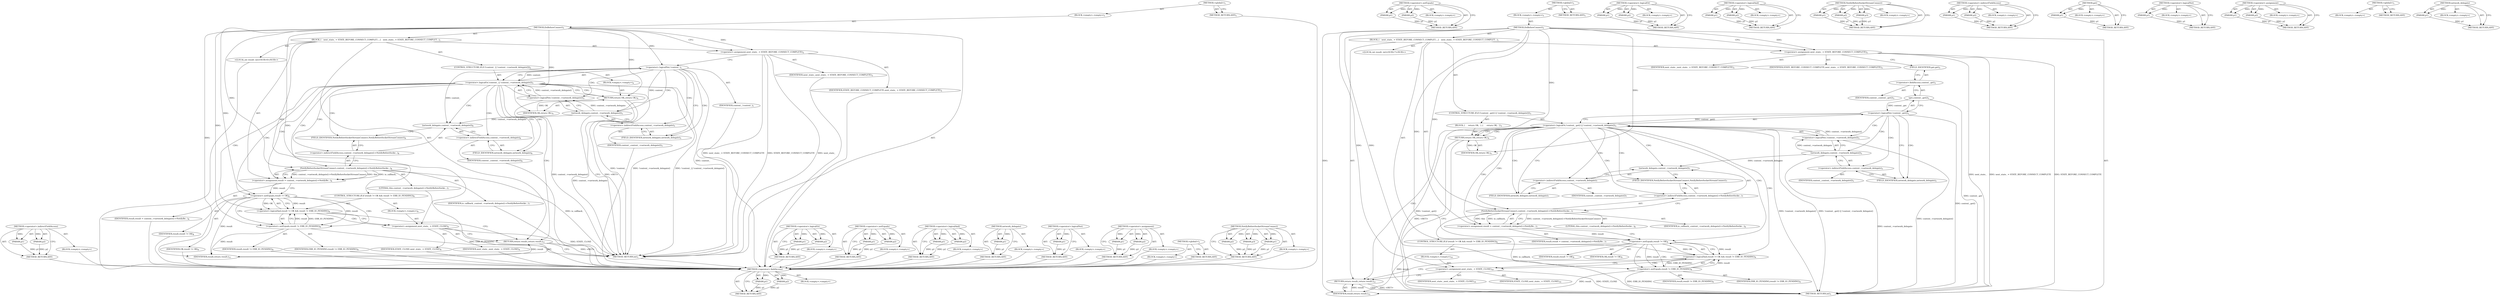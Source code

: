 digraph "NotifyBeforeSocketStreamConnect" {
vulnerable_89 [label=<(METHOD,&lt;operator&gt;.fieldAccess)>];
vulnerable_90 [label=<(PARAM,p1)>];
vulnerable_91 [label=<(PARAM,p2)>];
vulnerable_92 [label=<(BLOCK,&lt;empty&gt;,&lt;empty&gt;)>];
vulnerable_93 [label=<(METHOD_RETURN,ANY)>];
vulnerable_114 [label=<(METHOD,&lt;operator&gt;.notEquals)>];
vulnerable_115 [label=<(PARAM,p1)>];
vulnerable_116 [label=<(PARAM,p2)>];
vulnerable_117 [label=<(BLOCK,&lt;empty&gt;,&lt;empty&gt;)>];
vulnerable_118 [label=<(METHOD_RETURN,ANY)>];
vulnerable_6 [label=<(METHOD,&lt;global&gt;)<SUB>1</SUB>>];
vulnerable_7 [label=<(BLOCK,&lt;empty&gt;,&lt;empty&gt;)<SUB>1</SUB>>];
vulnerable_8 [label=<(METHOD,DoBeforeConnect)<SUB>1</SUB>>];
vulnerable_9 [label=<(BLOCK,{
   next_state_ = STATE_BEFORE_CONNECT_COMPLET...,{
   next_state_ = STATE_BEFORE_CONNECT_COMPLET...)<SUB>1</SUB>>];
vulnerable_10 [label=<(&lt;operator&gt;.assignment,next_state_ = STATE_BEFORE_CONNECT_COMPLETE)<SUB>2</SUB>>];
vulnerable_11 [label=<(IDENTIFIER,next_state_,next_state_ = STATE_BEFORE_CONNECT_COMPLETE)<SUB>2</SUB>>];
vulnerable_12 [label=<(IDENTIFIER,STATE_BEFORE_CONNECT_COMPLETE,next_state_ = STATE_BEFORE_CONNECT_COMPLETE)<SUB>2</SUB>>];
vulnerable_13 [label=<(CONTROL_STRUCTURE,IF,if (!context_.get() || !context_-&gt;network_delegate()))<SUB>3</SUB>>];
vulnerable_14 [label=<(&lt;operator&gt;.logicalOr,!context_.get() || !context_-&gt;network_delegate())<SUB>3</SUB>>];
vulnerable_15 [label=<(&lt;operator&gt;.logicalNot,!context_.get())<SUB>3</SUB>>];
vulnerable_16 [label=<(get,context_.get())<SUB>3</SUB>>];
vulnerable_17 [label=<(&lt;operator&gt;.fieldAccess,context_.get)<SUB>3</SUB>>];
vulnerable_18 [label=<(IDENTIFIER,context_,context_.get())<SUB>3</SUB>>];
vulnerable_19 [label=<(FIELD_IDENTIFIER,get,get)<SUB>3</SUB>>];
vulnerable_20 [label=<(&lt;operator&gt;.logicalNot,!context_-&gt;network_delegate())<SUB>3</SUB>>];
vulnerable_21 [label=<(network_delegate,context_-&gt;network_delegate())<SUB>3</SUB>>];
vulnerable_22 [label=<(&lt;operator&gt;.indirectFieldAccess,context_-&gt;network_delegate)<SUB>3</SUB>>];
vulnerable_23 [label=<(IDENTIFIER,context_,context_-&gt;network_delegate())<SUB>3</SUB>>];
vulnerable_24 [label=<(FIELD_IDENTIFIER,network_delegate,network_delegate)<SUB>3</SUB>>];
vulnerable_25 [label=<(BLOCK,{
     return OK;
  },{
     return OK;
  })<SUB>3</SUB>>];
vulnerable_26 [label=<(RETURN,return OK;,return OK;)<SUB>4</SUB>>];
vulnerable_27 [label=<(IDENTIFIER,OK,return OK;)<SUB>4</SUB>>];
vulnerable_28 [label="<(LOCAL,int result: int)<SUB>7</SUB>>"];
vulnerable_29 [label=<(&lt;operator&gt;.assignment,result = context_-&gt;network_delegate()-&gt;NotifyBe...)<SUB>7</SUB>>];
vulnerable_30 [label=<(IDENTIFIER,result,result = context_-&gt;network_delegate()-&gt;NotifyBe...)<SUB>7</SUB>>];
vulnerable_31 [label=<(NotifyBeforeSocketStreamConnect,context_-&gt;network_delegate()-&gt;NotifyBeforeSocke...)<SUB>7</SUB>>];
vulnerable_32 [label=<(&lt;operator&gt;.indirectFieldAccess,context_-&gt;network_delegate()-&gt;NotifyBeforeSocke...)<SUB>7</SUB>>];
vulnerable_33 [label=<(network_delegate,context_-&gt;network_delegate())<SUB>7</SUB>>];
vulnerable_34 [label=<(&lt;operator&gt;.indirectFieldAccess,context_-&gt;network_delegate)<SUB>7</SUB>>];
vulnerable_35 [label=<(IDENTIFIER,context_,context_-&gt;network_delegate())<SUB>7</SUB>>];
vulnerable_36 [label=<(FIELD_IDENTIFIER,network_delegate,network_delegate)<SUB>7</SUB>>];
vulnerable_37 [label=<(FIELD_IDENTIFIER,NotifyBeforeSocketStreamConnect,NotifyBeforeSocketStreamConnect)<SUB>7</SUB>>];
vulnerable_38 [label=<(LITERAL,this,context_-&gt;network_delegate()-&gt;NotifyBeforeSocke...)<SUB>8</SUB>>];
vulnerable_39 [label=<(IDENTIFIER,io_callback_,context_-&gt;network_delegate()-&gt;NotifyBeforeSocke...)<SUB>8</SUB>>];
vulnerable_40 [label=<(CONTROL_STRUCTURE,IF,if (result != OK &amp;&amp; result != ERR_IO_PENDING))<SUB>9</SUB>>];
vulnerable_41 [label=<(&lt;operator&gt;.logicalAnd,result != OK &amp;&amp; result != ERR_IO_PENDING)<SUB>9</SUB>>];
vulnerable_42 [label=<(&lt;operator&gt;.notEquals,result != OK)<SUB>9</SUB>>];
vulnerable_43 [label=<(IDENTIFIER,result,result != OK)<SUB>9</SUB>>];
vulnerable_44 [label=<(IDENTIFIER,OK,result != OK)<SUB>9</SUB>>];
vulnerable_45 [label=<(&lt;operator&gt;.notEquals,result != ERR_IO_PENDING)<SUB>9</SUB>>];
vulnerable_46 [label=<(IDENTIFIER,result,result != ERR_IO_PENDING)<SUB>9</SUB>>];
vulnerable_47 [label=<(IDENTIFIER,ERR_IO_PENDING,result != ERR_IO_PENDING)<SUB>9</SUB>>];
vulnerable_48 [label=<(BLOCK,&lt;empty&gt;,&lt;empty&gt;)<SUB>10</SUB>>];
vulnerable_49 [label=<(&lt;operator&gt;.assignment,next_state_ = STATE_CLOSE)<SUB>10</SUB>>];
vulnerable_50 [label=<(IDENTIFIER,next_state_,next_state_ = STATE_CLOSE)<SUB>10</SUB>>];
vulnerable_51 [label=<(IDENTIFIER,STATE_CLOSE,next_state_ = STATE_CLOSE)<SUB>10</SUB>>];
vulnerable_52 [label=<(RETURN,return result;,return result;)<SUB>12</SUB>>];
vulnerable_53 [label=<(IDENTIFIER,result,return result;)<SUB>12</SUB>>];
vulnerable_54 [label=<(METHOD_RETURN,int)<SUB>1</SUB>>];
vulnerable_56 [label=<(METHOD_RETURN,ANY)<SUB>1</SUB>>];
vulnerable_76 [label=<(METHOD,&lt;operator&gt;.logicalOr)>];
vulnerable_77 [label=<(PARAM,p1)>];
vulnerable_78 [label=<(PARAM,p2)>];
vulnerable_79 [label=<(BLOCK,&lt;empty&gt;,&lt;empty&gt;)>];
vulnerable_80 [label=<(METHOD_RETURN,ANY)>];
vulnerable_109 [label=<(METHOD,&lt;operator&gt;.logicalAnd)>];
vulnerable_110 [label=<(PARAM,p1)>];
vulnerable_111 [label=<(PARAM,p2)>];
vulnerable_112 [label=<(BLOCK,&lt;empty&gt;,&lt;empty&gt;)>];
vulnerable_113 [label=<(METHOD_RETURN,ANY)>];
vulnerable_103 [label=<(METHOD,NotifyBeforeSocketStreamConnect)>];
vulnerable_104 [label=<(PARAM,p1)>];
vulnerable_105 [label=<(PARAM,p2)>];
vulnerable_106 [label=<(PARAM,p3)>];
vulnerable_107 [label=<(BLOCK,&lt;empty&gt;,&lt;empty&gt;)>];
vulnerable_108 [label=<(METHOD_RETURN,ANY)>];
vulnerable_98 [label=<(METHOD,&lt;operator&gt;.indirectFieldAccess)>];
vulnerable_99 [label=<(PARAM,p1)>];
vulnerable_100 [label=<(PARAM,p2)>];
vulnerable_101 [label=<(BLOCK,&lt;empty&gt;,&lt;empty&gt;)>];
vulnerable_102 [label=<(METHOD_RETURN,ANY)>];
vulnerable_85 [label=<(METHOD,get)>];
vulnerable_86 [label=<(PARAM,p1)>];
vulnerable_87 [label=<(BLOCK,&lt;empty&gt;,&lt;empty&gt;)>];
vulnerable_88 [label=<(METHOD_RETURN,ANY)>];
vulnerable_81 [label=<(METHOD,&lt;operator&gt;.logicalNot)>];
vulnerable_82 [label=<(PARAM,p1)>];
vulnerable_83 [label=<(BLOCK,&lt;empty&gt;,&lt;empty&gt;)>];
vulnerable_84 [label=<(METHOD_RETURN,ANY)>];
vulnerable_71 [label=<(METHOD,&lt;operator&gt;.assignment)>];
vulnerable_72 [label=<(PARAM,p1)>];
vulnerable_73 [label=<(PARAM,p2)>];
vulnerable_74 [label=<(BLOCK,&lt;empty&gt;,&lt;empty&gt;)>];
vulnerable_75 [label=<(METHOD_RETURN,ANY)>];
vulnerable_65 [label=<(METHOD,&lt;global&gt;)<SUB>1</SUB>>];
vulnerable_66 [label=<(BLOCK,&lt;empty&gt;,&lt;empty&gt;)>];
vulnerable_67 [label=<(METHOD_RETURN,ANY)>];
vulnerable_94 [label=<(METHOD,network_delegate)>];
vulnerable_95 [label=<(PARAM,p1)>];
vulnerable_96 [label=<(BLOCK,&lt;empty&gt;,&lt;empty&gt;)>];
vulnerable_97 [label=<(METHOD_RETURN,ANY)>];
fixed_86 [label=<(METHOD,&lt;operator&gt;.indirectFieldAccess)>];
fixed_87 [label=<(PARAM,p1)>];
fixed_88 [label=<(PARAM,p2)>];
fixed_89 [label=<(BLOCK,&lt;empty&gt;,&lt;empty&gt;)>];
fixed_90 [label=<(METHOD_RETURN,ANY)>];
fixed_6 [label=<(METHOD,&lt;global&gt;)<SUB>1</SUB>>];
fixed_7 [label=<(BLOCK,&lt;empty&gt;,&lt;empty&gt;)<SUB>1</SUB>>];
fixed_8 [label=<(METHOD,DoBeforeConnect)<SUB>1</SUB>>];
fixed_9 [label=<(BLOCK,{
   next_state_ = STATE_BEFORE_CONNECT_COMPLET...,{
   next_state_ = STATE_BEFORE_CONNECT_COMPLET...)<SUB>1</SUB>>];
fixed_10 [label=<(&lt;operator&gt;.assignment,next_state_ = STATE_BEFORE_CONNECT_COMPLETE)<SUB>2</SUB>>];
fixed_11 [label=<(IDENTIFIER,next_state_,next_state_ = STATE_BEFORE_CONNECT_COMPLETE)<SUB>2</SUB>>];
fixed_12 [label=<(IDENTIFIER,STATE_BEFORE_CONNECT_COMPLETE,next_state_ = STATE_BEFORE_CONNECT_COMPLETE)<SUB>2</SUB>>];
fixed_13 [label=<(CONTROL_STRUCTURE,IF,if (!context_ || !context_-&gt;network_delegate()))<SUB>3</SUB>>];
fixed_14 [label=<(&lt;operator&gt;.logicalOr,!context_ || !context_-&gt;network_delegate())<SUB>3</SUB>>];
fixed_15 [label=<(&lt;operator&gt;.logicalNot,!context_)<SUB>3</SUB>>];
fixed_16 [label=<(IDENTIFIER,context_,!context_)<SUB>3</SUB>>];
fixed_17 [label=<(&lt;operator&gt;.logicalNot,!context_-&gt;network_delegate())<SUB>3</SUB>>];
fixed_18 [label=<(network_delegate,context_-&gt;network_delegate())<SUB>3</SUB>>];
fixed_19 [label=<(&lt;operator&gt;.indirectFieldAccess,context_-&gt;network_delegate)<SUB>3</SUB>>];
fixed_20 [label=<(IDENTIFIER,context_,context_-&gt;network_delegate())<SUB>3</SUB>>];
fixed_21 [label=<(FIELD_IDENTIFIER,network_delegate,network_delegate)<SUB>3</SUB>>];
fixed_22 [label=<(BLOCK,&lt;empty&gt;,&lt;empty&gt;)<SUB>4</SUB>>];
fixed_23 [label=<(RETURN,return OK;,return OK;)<SUB>4</SUB>>];
fixed_24 [label=<(IDENTIFIER,OK,return OK;)<SUB>4</SUB>>];
fixed_25 [label="<(LOCAL,int result: int)<SUB>6</SUB>>"];
fixed_26 [label=<(&lt;operator&gt;.assignment,result = context_-&gt;network_delegate()-&gt;NotifyBe...)<SUB>6</SUB>>];
fixed_27 [label=<(IDENTIFIER,result,result = context_-&gt;network_delegate()-&gt;NotifyBe...)<SUB>6</SUB>>];
fixed_28 [label=<(NotifyBeforeSocketStreamConnect,context_-&gt;network_delegate()-&gt;NotifyBeforeSocke...)<SUB>6</SUB>>];
fixed_29 [label=<(&lt;operator&gt;.indirectFieldAccess,context_-&gt;network_delegate()-&gt;NotifyBeforeSocke...)<SUB>6</SUB>>];
fixed_30 [label=<(network_delegate,context_-&gt;network_delegate())<SUB>6</SUB>>];
fixed_31 [label=<(&lt;operator&gt;.indirectFieldAccess,context_-&gt;network_delegate)<SUB>6</SUB>>];
fixed_32 [label=<(IDENTIFIER,context_,context_-&gt;network_delegate())<SUB>6</SUB>>];
fixed_33 [label=<(FIELD_IDENTIFIER,network_delegate,network_delegate)<SUB>6</SUB>>];
fixed_34 [label=<(FIELD_IDENTIFIER,NotifyBeforeSocketStreamConnect,NotifyBeforeSocketStreamConnect)<SUB>6</SUB>>];
fixed_35 [label=<(LITERAL,this,context_-&gt;network_delegate()-&gt;NotifyBeforeSocke...)<SUB>7</SUB>>];
fixed_36 [label=<(IDENTIFIER,io_callback_,context_-&gt;network_delegate()-&gt;NotifyBeforeSocke...)<SUB>7</SUB>>];
fixed_37 [label=<(CONTROL_STRUCTURE,IF,if (result != OK &amp;&amp; result != ERR_IO_PENDING))<SUB>8</SUB>>];
fixed_38 [label=<(&lt;operator&gt;.logicalAnd,result != OK &amp;&amp; result != ERR_IO_PENDING)<SUB>8</SUB>>];
fixed_39 [label=<(&lt;operator&gt;.notEquals,result != OK)<SUB>8</SUB>>];
fixed_40 [label=<(IDENTIFIER,result,result != OK)<SUB>8</SUB>>];
fixed_41 [label=<(IDENTIFIER,OK,result != OK)<SUB>8</SUB>>];
fixed_42 [label=<(&lt;operator&gt;.notEquals,result != ERR_IO_PENDING)<SUB>8</SUB>>];
fixed_43 [label=<(IDENTIFIER,result,result != ERR_IO_PENDING)<SUB>8</SUB>>];
fixed_44 [label=<(IDENTIFIER,ERR_IO_PENDING,result != ERR_IO_PENDING)<SUB>8</SUB>>];
fixed_45 [label=<(BLOCK,&lt;empty&gt;,&lt;empty&gt;)<SUB>9</SUB>>];
fixed_46 [label=<(&lt;operator&gt;.assignment,next_state_ = STATE_CLOSE)<SUB>9</SUB>>];
fixed_47 [label=<(IDENTIFIER,next_state_,next_state_ = STATE_CLOSE)<SUB>9</SUB>>];
fixed_48 [label=<(IDENTIFIER,STATE_CLOSE,next_state_ = STATE_CLOSE)<SUB>9</SUB>>];
fixed_49 [label=<(RETURN,return result;,return result;)<SUB>11</SUB>>];
fixed_50 [label=<(IDENTIFIER,result,return result;)<SUB>11</SUB>>];
fixed_51 [label=<(METHOD_RETURN,int)<SUB>1</SUB>>];
fixed_53 [label=<(METHOD_RETURN,ANY)<SUB>1</SUB>>];
fixed_73 [label=<(METHOD,&lt;operator&gt;.logicalOr)>];
fixed_74 [label=<(PARAM,p1)>];
fixed_75 [label=<(PARAM,p2)>];
fixed_76 [label=<(BLOCK,&lt;empty&gt;,&lt;empty&gt;)>];
fixed_77 [label=<(METHOD_RETURN,ANY)>];
fixed_102 [label=<(METHOD,&lt;operator&gt;.notEquals)>];
fixed_103 [label=<(PARAM,p1)>];
fixed_104 [label=<(PARAM,p2)>];
fixed_105 [label=<(BLOCK,&lt;empty&gt;,&lt;empty&gt;)>];
fixed_106 [label=<(METHOD_RETURN,ANY)>];
fixed_97 [label=<(METHOD,&lt;operator&gt;.logicalAnd)>];
fixed_98 [label=<(PARAM,p1)>];
fixed_99 [label=<(PARAM,p2)>];
fixed_100 [label=<(BLOCK,&lt;empty&gt;,&lt;empty&gt;)>];
fixed_101 [label=<(METHOD_RETURN,ANY)>];
fixed_82 [label=<(METHOD,network_delegate)>];
fixed_83 [label=<(PARAM,p1)>];
fixed_84 [label=<(BLOCK,&lt;empty&gt;,&lt;empty&gt;)>];
fixed_85 [label=<(METHOD_RETURN,ANY)>];
fixed_78 [label=<(METHOD,&lt;operator&gt;.logicalNot)>];
fixed_79 [label=<(PARAM,p1)>];
fixed_80 [label=<(BLOCK,&lt;empty&gt;,&lt;empty&gt;)>];
fixed_81 [label=<(METHOD_RETURN,ANY)>];
fixed_68 [label=<(METHOD,&lt;operator&gt;.assignment)>];
fixed_69 [label=<(PARAM,p1)>];
fixed_70 [label=<(PARAM,p2)>];
fixed_71 [label=<(BLOCK,&lt;empty&gt;,&lt;empty&gt;)>];
fixed_72 [label=<(METHOD_RETURN,ANY)>];
fixed_62 [label=<(METHOD,&lt;global&gt;)<SUB>1</SUB>>];
fixed_63 [label=<(BLOCK,&lt;empty&gt;,&lt;empty&gt;)>];
fixed_64 [label=<(METHOD_RETURN,ANY)>];
fixed_91 [label=<(METHOD,NotifyBeforeSocketStreamConnect)>];
fixed_92 [label=<(PARAM,p1)>];
fixed_93 [label=<(PARAM,p2)>];
fixed_94 [label=<(PARAM,p3)>];
fixed_95 [label=<(BLOCK,&lt;empty&gt;,&lt;empty&gt;)>];
fixed_96 [label=<(METHOD_RETURN,ANY)>];
vulnerable_89 -> vulnerable_90  [key=0, label="AST: "];
vulnerable_89 -> vulnerable_90  [key=1, label="DDG: "];
vulnerable_89 -> vulnerable_92  [key=0, label="AST: "];
vulnerable_89 -> vulnerable_91  [key=0, label="AST: "];
vulnerable_89 -> vulnerable_91  [key=1, label="DDG: "];
vulnerable_89 -> vulnerable_93  [key=0, label="AST: "];
vulnerable_89 -> vulnerable_93  [key=1, label="CFG: "];
vulnerable_90 -> vulnerable_93  [key=0, label="DDG: p1"];
vulnerable_91 -> vulnerable_93  [key=0, label="DDG: p2"];
vulnerable_114 -> vulnerable_115  [key=0, label="AST: "];
vulnerable_114 -> vulnerable_115  [key=1, label="DDG: "];
vulnerable_114 -> vulnerable_117  [key=0, label="AST: "];
vulnerable_114 -> vulnerable_116  [key=0, label="AST: "];
vulnerable_114 -> vulnerable_116  [key=1, label="DDG: "];
vulnerable_114 -> vulnerable_118  [key=0, label="AST: "];
vulnerable_114 -> vulnerable_118  [key=1, label="CFG: "];
vulnerable_115 -> vulnerable_118  [key=0, label="DDG: p1"];
vulnerable_116 -> vulnerable_118  [key=0, label="DDG: p2"];
vulnerable_6 -> vulnerable_7  [key=0, label="AST: "];
vulnerable_6 -> vulnerable_56  [key=0, label="AST: "];
vulnerable_6 -> vulnerable_56  [key=1, label="CFG: "];
vulnerable_7 -> vulnerable_8  [key=0, label="AST: "];
vulnerable_8 -> vulnerable_9  [key=0, label="AST: "];
vulnerable_8 -> vulnerable_54  [key=0, label="AST: "];
vulnerable_8 -> vulnerable_10  [key=0, label="CFG: "];
vulnerable_8 -> vulnerable_10  [key=1, label="DDG: "];
vulnerable_8 -> vulnerable_53  [key=0, label="DDG: "];
vulnerable_8 -> vulnerable_26  [key=0, label="DDG: "];
vulnerable_8 -> vulnerable_31  [key=0, label="DDG: "];
vulnerable_8 -> vulnerable_49  [key=0, label="DDG: "];
vulnerable_8 -> vulnerable_27  [key=0, label="DDG: "];
vulnerable_8 -> vulnerable_42  [key=0, label="DDG: "];
vulnerable_8 -> vulnerable_45  [key=0, label="DDG: "];
vulnerable_9 -> vulnerable_10  [key=0, label="AST: "];
vulnerable_9 -> vulnerable_13  [key=0, label="AST: "];
vulnerable_9 -> vulnerable_28  [key=0, label="AST: "];
vulnerable_9 -> vulnerable_29  [key=0, label="AST: "];
vulnerable_9 -> vulnerable_40  [key=0, label="AST: "];
vulnerable_9 -> vulnerable_52  [key=0, label="AST: "];
vulnerable_10 -> vulnerable_11  [key=0, label="AST: "];
vulnerable_10 -> vulnerable_12  [key=0, label="AST: "];
vulnerable_10 -> vulnerable_19  [key=0, label="CFG: "];
vulnerable_10 -> vulnerable_54  [key=0, label="DDG: next_state_"];
vulnerable_10 -> vulnerable_54  [key=1, label="DDG: next_state_ = STATE_BEFORE_CONNECT_COMPLETE"];
vulnerable_10 -> vulnerable_54  [key=2, label="DDG: STATE_BEFORE_CONNECT_COMPLETE"];
vulnerable_13 -> vulnerable_14  [key=0, label="AST: "];
vulnerable_13 -> vulnerable_25  [key=0, label="AST: "];
vulnerable_14 -> vulnerable_15  [key=0, label="AST: "];
vulnerable_14 -> vulnerable_20  [key=0, label="AST: "];
vulnerable_14 -> vulnerable_26  [key=0, label="CFG: "];
vulnerable_14 -> vulnerable_26  [key=1, label="CDG: "];
vulnerable_14 -> vulnerable_36  [key=0, label="CFG: "];
vulnerable_14 -> vulnerable_36  [key=1, label="CDG: "];
vulnerable_14 -> vulnerable_54  [key=0, label="DDG: !context_.get()"];
vulnerable_14 -> vulnerable_54  [key=1, label="DDG: !context_-&gt;network_delegate()"];
vulnerable_14 -> vulnerable_54  [key=2, label="DDG: !context_.get() || !context_-&gt;network_delegate()"];
vulnerable_14 -> vulnerable_34  [key=0, label="CDG: "];
vulnerable_14 -> vulnerable_32  [key=0, label="CDG: "];
vulnerable_14 -> vulnerable_33  [key=0, label="CDG: "];
vulnerable_14 -> vulnerable_42  [key=0, label="CDG: "];
vulnerable_14 -> vulnerable_52  [key=0, label="CDG: "];
vulnerable_14 -> vulnerable_37  [key=0, label="CDG: "];
vulnerable_14 -> vulnerable_41  [key=0, label="CDG: "];
vulnerable_14 -> vulnerable_29  [key=0, label="CDG: "];
vulnerable_14 -> vulnerable_31  [key=0, label="CDG: "];
vulnerable_15 -> vulnerable_16  [key=0, label="AST: "];
vulnerable_15 -> vulnerable_14  [key=0, label="CFG: "];
vulnerable_15 -> vulnerable_14  [key=1, label="DDG: context_.get()"];
vulnerable_15 -> vulnerable_24  [key=0, label="CFG: "];
vulnerable_15 -> vulnerable_24  [key=1, label="CDG: "];
vulnerable_15 -> vulnerable_54  [key=0, label="DDG: context_.get()"];
vulnerable_15 -> vulnerable_21  [key=0, label="CDG: "];
vulnerable_15 -> vulnerable_20  [key=0, label="CDG: "];
vulnerable_15 -> vulnerable_22  [key=0, label="CDG: "];
vulnerable_16 -> vulnerable_17  [key=0, label="AST: "];
vulnerable_16 -> vulnerable_15  [key=0, label="CFG: "];
vulnerable_16 -> vulnerable_15  [key=1, label="DDG: context_.get"];
vulnerable_16 -> vulnerable_54  [key=0, label="DDG: context_.get"];
vulnerable_17 -> vulnerable_18  [key=0, label="AST: "];
vulnerable_17 -> vulnerable_19  [key=0, label="AST: "];
vulnerable_17 -> vulnerable_16  [key=0, label="CFG: "];
vulnerable_19 -> vulnerable_17  [key=0, label="CFG: "];
vulnerable_20 -> vulnerable_21  [key=0, label="AST: "];
vulnerable_20 -> vulnerable_14  [key=0, label="CFG: "];
vulnerable_20 -> vulnerable_14  [key=1, label="DDG: context_-&gt;network_delegate()"];
vulnerable_20 -> vulnerable_54  [key=0, label="DDG: context_-&gt;network_delegate()"];
vulnerable_21 -> vulnerable_22  [key=0, label="AST: "];
vulnerable_21 -> vulnerable_20  [key=0, label="CFG: "];
vulnerable_21 -> vulnerable_20  [key=1, label="DDG: context_-&gt;network_delegate"];
vulnerable_21 -> vulnerable_54  [key=0, label="DDG: context_-&gt;network_delegate"];
vulnerable_21 -> vulnerable_33  [key=0, label="DDG: context_-&gt;network_delegate"];
vulnerable_22 -> vulnerable_23  [key=0, label="AST: "];
vulnerable_22 -> vulnerable_24  [key=0, label="AST: "];
vulnerable_22 -> vulnerable_21  [key=0, label="CFG: "];
vulnerable_24 -> vulnerable_22  [key=0, label="CFG: "];
vulnerable_25 -> vulnerable_26  [key=0, label="AST: "];
vulnerable_26 -> vulnerable_27  [key=0, label="AST: "];
vulnerable_26 -> vulnerable_54  [key=0, label="CFG: "];
vulnerable_26 -> vulnerable_54  [key=1, label="DDG: &lt;RET&gt;"];
vulnerable_27 -> vulnerable_26  [key=0, label="DDG: OK"];
vulnerable_29 -> vulnerable_30  [key=0, label="AST: "];
vulnerable_29 -> vulnerable_31  [key=0, label="AST: "];
vulnerable_29 -> vulnerable_42  [key=0, label="CFG: "];
vulnerable_29 -> vulnerable_42  [key=1, label="DDG: result"];
vulnerable_31 -> vulnerable_32  [key=0, label="AST: "];
vulnerable_31 -> vulnerable_38  [key=0, label="AST: "];
vulnerable_31 -> vulnerable_39  [key=0, label="AST: "];
vulnerable_31 -> vulnerable_29  [key=0, label="CFG: "];
vulnerable_31 -> vulnerable_29  [key=1, label="DDG: context_-&gt;network_delegate()-&gt;NotifyBeforeSocketStreamConnect"];
vulnerable_31 -> vulnerable_29  [key=2, label="DDG: this"];
vulnerable_31 -> vulnerable_29  [key=3, label="DDG: io_callback_"];
vulnerable_31 -> vulnerable_54  [key=0, label="DDG: io_callback_"];
vulnerable_32 -> vulnerable_33  [key=0, label="AST: "];
vulnerable_32 -> vulnerable_37  [key=0, label="AST: "];
vulnerable_32 -> vulnerable_31  [key=0, label="CFG: "];
vulnerable_33 -> vulnerable_34  [key=0, label="AST: "];
vulnerable_33 -> vulnerable_37  [key=0, label="CFG: "];
vulnerable_34 -> vulnerable_35  [key=0, label="AST: "];
vulnerable_34 -> vulnerable_36  [key=0, label="AST: "];
vulnerable_34 -> vulnerable_33  [key=0, label="CFG: "];
vulnerable_36 -> vulnerable_34  [key=0, label="CFG: "];
vulnerable_37 -> vulnerable_32  [key=0, label="CFG: "];
vulnerable_40 -> vulnerable_41  [key=0, label="AST: "];
vulnerable_40 -> vulnerable_48  [key=0, label="AST: "];
vulnerable_41 -> vulnerable_42  [key=0, label="AST: "];
vulnerable_41 -> vulnerable_45  [key=0, label="AST: "];
vulnerable_41 -> vulnerable_49  [key=0, label="CFG: "];
vulnerable_41 -> vulnerable_49  [key=1, label="CDG: "];
vulnerable_41 -> vulnerable_52  [key=0, label="CFG: "];
vulnerable_42 -> vulnerable_43  [key=0, label="AST: "];
vulnerable_42 -> vulnerable_44  [key=0, label="AST: "];
vulnerable_42 -> vulnerable_41  [key=0, label="CFG: "];
vulnerable_42 -> vulnerable_41  [key=1, label="DDG: result"];
vulnerable_42 -> vulnerable_41  [key=2, label="DDG: OK"];
vulnerable_42 -> vulnerable_45  [key=0, label="CFG: "];
vulnerable_42 -> vulnerable_45  [key=1, label="DDG: result"];
vulnerable_42 -> vulnerable_45  [key=2, label="CDG: "];
vulnerable_42 -> vulnerable_53  [key=0, label="DDG: result"];
vulnerable_45 -> vulnerable_46  [key=0, label="AST: "];
vulnerable_45 -> vulnerable_47  [key=0, label="AST: "];
vulnerable_45 -> vulnerable_41  [key=0, label="CFG: "];
vulnerable_45 -> vulnerable_41  [key=1, label="DDG: result"];
vulnerable_45 -> vulnerable_41  [key=2, label="DDG: ERR_IO_PENDING"];
vulnerable_45 -> vulnerable_54  [key=0, label="DDG: ERR_IO_PENDING"];
vulnerable_45 -> vulnerable_53  [key=0, label="DDG: result"];
vulnerable_48 -> vulnerable_49  [key=0, label="AST: "];
vulnerable_49 -> vulnerable_50  [key=0, label="AST: "];
vulnerable_49 -> vulnerable_51  [key=0, label="AST: "];
vulnerable_49 -> vulnerable_52  [key=0, label="CFG: "];
vulnerable_49 -> vulnerable_54  [key=0, label="DDG: STATE_CLOSE"];
vulnerable_52 -> vulnerable_53  [key=0, label="AST: "];
vulnerable_52 -> vulnerable_54  [key=0, label="CFG: "];
vulnerable_52 -> vulnerable_54  [key=1, label="DDG: &lt;RET&gt;"];
vulnerable_53 -> vulnerable_52  [key=0, label="DDG: result"];
vulnerable_76 -> vulnerable_77  [key=0, label="AST: "];
vulnerable_76 -> vulnerable_77  [key=1, label="DDG: "];
vulnerable_76 -> vulnerable_79  [key=0, label="AST: "];
vulnerable_76 -> vulnerable_78  [key=0, label="AST: "];
vulnerable_76 -> vulnerable_78  [key=1, label="DDG: "];
vulnerable_76 -> vulnerable_80  [key=0, label="AST: "];
vulnerable_76 -> vulnerable_80  [key=1, label="CFG: "];
vulnerable_77 -> vulnerable_80  [key=0, label="DDG: p1"];
vulnerable_78 -> vulnerable_80  [key=0, label="DDG: p2"];
vulnerable_109 -> vulnerable_110  [key=0, label="AST: "];
vulnerable_109 -> vulnerable_110  [key=1, label="DDG: "];
vulnerable_109 -> vulnerable_112  [key=0, label="AST: "];
vulnerable_109 -> vulnerable_111  [key=0, label="AST: "];
vulnerable_109 -> vulnerable_111  [key=1, label="DDG: "];
vulnerable_109 -> vulnerable_113  [key=0, label="AST: "];
vulnerable_109 -> vulnerable_113  [key=1, label="CFG: "];
vulnerable_110 -> vulnerable_113  [key=0, label="DDG: p1"];
vulnerable_111 -> vulnerable_113  [key=0, label="DDG: p2"];
vulnerable_103 -> vulnerable_104  [key=0, label="AST: "];
vulnerable_103 -> vulnerable_104  [key=1, label="DDG: "];
vulnerable_103 -> vulnerable_107  [key=0, label="AST: "];
vulnerable_103 -> vulnerable_105  [key=0, label="AST: "];
vulnerable_103 -> vulnerable_105  [key=1, label="DDG: "];
vulnerable_103 -> vulnerable_108  [key=0, label="AST: "];
vulnerable_103 -> vulnerable_108  [key=1, label="CFG: "];
vulnerable_103 -> vulnerable_106  [key=0, label="AST: "];
vulnerable_103 -> vulnerable_106  [key=1, label="DDG: "];
vulnerable_104 -> vulnerable_108  [key=0, label="DDG: p1"];
vulnerable_105 -> vulnerable_108  [key=0, label="DDG: p2"];
vulnerable_106 -> vulnerable_108  [key=0, label="DDG: p3"];
vulnerable_98 -> vulnerable_99  [key=0, label="AST: "];
vulnerable_98 -> vulnerable_99  [key=1, label="DDG: "];
vulnerable_98 -> vulnerable_101  [key=0, label="AST: "];
vulnerable_98 -> vulnerable_100  [key=0, label="AST: "];
vulnerable_98 -> vulnerable_100  [key=1, label="DDG: "];
vulnerable_98 -> vulnerable_102  [key=0, label="AST: "];
vulnerable_98 -> vulnerable_102  [key=1, label="CFG: "];
vulnerable_99 -> vulnerable_102  [key=0, label="DDG: p1"];
vulnerable_100 -> vulnerable_102  [key=0, label="DDG: p2"];
vulnerable_85 -> vulnerable_86  [key=0, label="AST: "];
vulnerable_85 -> vulnerable_86  [key=1, label="DDG: "];
vulnerable_85 -> vulnerable_87  [key=0, label="AST: "];
vulnerable_85 -> vulnerable_88  [key=0, label="AST: "];
vulnerable_85 -> vulnerable_88  [key=1, label="CFG: "];
vulnerable_86 -> vulnerable_88  [key=0, label="DDG: p1"];
vulnerable_81 -> vulnerable_82  [key=0, label="AST: "];
vulnerable_81 -> vulnerable_82  [key=1, label="DDG: "];
vulnerable_81 -> vulnerable_83  [key=0, label="AST: "];
vulnerable_81 -> vulnerable_84  [key=0, label="AST: "];
vulnerable_81 -> vulnerable_84  [key=1, label="CFG: "];
vulnerable_82 -> vulnerable_84  [key=0, label="DDG: p1"];
vulnerable_71 -> vulnerable_72  [key=0, label="AST: "];
vulnerable_71 -> vulnerable_72  [key=1, label="DDG: "];
vulnerable_71 -> vulnerable_74  [key=0, label="AST: "];
vulnerable_71 -> vulnerable_73  [key=0, label="AST: "];
vulnerable_71 -> vulnerable_73  [key=1, label="DDG: "];
vulnerable_71 -> vulnerable_75  [key=0, label="AST: "];
vulnerable_71 -> vulnerable_75  [key=1, label="CFG: "];
vulnerable_72 -> vulnerable_75  [key=0, label="DDG: p1"];
vulnerable_73 -> vulnerable_75  [key=0, label="DDG: p2"];
vulnerable_65 -> vulnerable_66  [key=0, label="AST: "];
vulnerable_65 -> vulnerable_67  [key=0, label="AST: "];
vulnerable_65 -> vulnerable_67  [key=1, label="CFG: "];
vulnerable_94 -> vulnerable_95  [key=0, label="AST: "];
vulnerable_94 -> vulnerable_95  [key=1, label="DDG: "];
vulnerable_94 -> vulnerable_96  [key=0, label="AST: "];
vulnerable_94 -> vulnerable_97  [key=0, label="AST: "];
vulnerable_94 -> vulnerable_97  [key=1, label="CFG: "];
vulnerable_95 -> vulnerable_97  [key=0, label="DDG: p1"];
fixed_86 -> fixed_87  [key=0, label="AST: "];
fixed_86 -> fixed_87  [key=1, label="DDG: "];
fixed_86 -> fixed_89  [key=0, label="AST: "];
fixed_86 -> fixed_88  [key=0, label="AST: "];
fixed_86 -> fixed_88  [key=1, label="DDG: "];
fixed_86 -> fixed_90  [key=0, label="AST: "];
fixed_86 -> fixed_90  [key=1, label="CFG: "];
fixed_87 -> fixed_90  [key=0, label="DDG: p1"];
fixed_88 -> fixed_90  [key=0, label="DDG: p2"];
fixed_89 -> vulnerable_89  [key=0];
fixed_90 -> vulnerable_89  [key=0];
fixed_6 -> fixed_7  [key=0, label="AST: "];
fixed_6 -> fixed_53  [key=0, label="AST: "];
fixed_6 -> fixed_53  [key=1, label="CFG: "];
fixed_7 -> fixed_8  [key=0, label="AST: "];
fixed_8 -> fixed_9  [key=0, label="AST: "];
fixed_8 -> fixed_51  [key=0, label="AST: "];
fixed_8 -> fixed_10  [key=0, label="CFG: "];
fixed_8 -> fixed_10  [key=1, label="DDG: "];
fixed_8 -> fixed_50  [key=0, label="DDG: "];
fixed_8 -> fixed_23  [key=0, label="DDG: "];
fixed_8 -> fixed_28  [key=0, label="DDG: "];
fixed_8 -> fixed_46  [key=0, label="DDG: "];
fixed_8 -> fixed_15  [key=0, label="DDG: "];
fixed_8 -> fixed_24  [key=0, label="DDG: "];
fixed_8 -> fixed_39  [key=0, label="DDG: "];
fixed_8 -> fixed_42  [key=0, label="DDG: "];
fixed_9 -> fixed_10  [key=0, label="AST: "];
fixed_9 -> fixed_13  [key=0, label="AST: "];
fixed_9 -> fixed_25  [key=0, label="AST: "];
fixed_9 -> fixed_26  [key=0, label="AST: "];
fixed_9 -> fixed_37  [key=0, label="AST: "];
fixed_9 -> fixed_49  [key=0, label="AST: "];
fixed_10 -> fixed_11  [key=0, label="AST: "];
fixed_10 -> fixed_12  [key=0, label="AST: "];
fixed_10 -> fixed_15  [key=0, label="CFG: "];
fixed_10 -> fixed_51  [key=0, label="DDG: next_state_"];
fixed_10 -> fixed_51  [key=1, label="DDG: next_state_ = STATE_BEFORE_CONNECT_COMPLETE"];
fixed_10 -> fixed_51  [key=2, label="DDG: STATE_BEFORE_CONNECT_COMPLETE"];
fixed_11 -> vulnerable_89  [key=0];
fixed_12 -> vulnerable_89  [key=0];
fixed_13 -> fixed_14  [key=0, label="AST: "];
fixed_13 -> fixed_22  [key=0, label="AST: "];
fixed_14 -> fixed_15  [key=0, label="AST: "];
fixed_14 -> fixed_17  [key=0, label="AST: "];
fixed_14 -> fixed_23  [key=0, label="CFG: "];
fixed_14 -> fixed_23  [key=1, label="CDG: "];
fixed_14 -> fixed_33  [key=0, label="CFG: "];
fixed_14 -> fixed_33  [key=1, label="CDG: "];
fixed_14 -> fixed_51  [key=0, label="DDG: !context_"];
fixed_14 -> fixed_51  [key=1, label="DDG: !context_-&gt;network_delegate()"];
fixed_14 -> fixed_51  [key=2, label="DDG: !context_ || !context_-&gt;network_delegate()"];
fixed_14 -> fixed_30  [key=0, label="CDG: "];
fixed_14 -> fixed_34  [key=0, label="CDG: "];
fixed_14 -> fixed_49  [key=0, label="CDG: "];
fixed_14 -> fixed_26  [key=0, label="CDG: "];
fixed_14 -> fixed_28  [key=0, label="CDG: "];
fixed_14 -> fixed_38  [key=0, label="CDG: "];
fixed_14 -> fixed_29  [key=0, label="CDG: "];
fixed_14 -> fixed_39  [key=0, label="CDG: "];
fixed_14 -> fixed_31  [key=0, label="CDG: "];
fixed_15 -> fixed_16  [key=0, label="AST: "];
fixed_15 -> fixed_14  [key=0, label="CFG: "];
fixed_15 -> fixed_14  [key=1, label="DDG: context_"];
fixed_15 -> fixed_21  [key=0, label="CFG: "];
fixed_15 -> fixed_21  [key=1, label="CDG: "];
fixed_15 -> fixed_51  [key=0, label="DDG: context_"];
fixed_15 -> fixed_18  [key=0, label="DDG: context_"];
fixed_15 -> fixed_18  [key=1, label="CDG: "];
fixed_15 -> fixed_30  [key=0, label="DDG: context_"];
fixed_15 -> fixed_17  [key=0, label="CDG: "];
fixed_15 -> fixed_19  [key=0, label="CDG: "];
fixed_16 -> vulnerable_89  [key=0];
fixed_17 -> fixed_18  [key=0, label="AST: "];
fixed_17 -> fixed_14  [key=0, label="CFG: "];
fixed_17 -> fixed_14  [key=1, label="DDG: context_-&gt;network_delegate()"];
fixed_17 -> fixed_51  [key=0, label="DDG: context_-&gt;network_delegate()"];
fixed_18 -> fixed_19  [key=0, label="AST: "];
fixed_18 -> fixed_17  [key=0, label="CFG: "];
fixed_18 -> fixed_17  [key=1, label="DDG: context_-&gt;network_delegate"];
fixed_18 -> fixed_51  [key=0, label="DDG: context_-&gt;network_delegate"];
fixed_18 -> fixed_30  [key=0, label="DDG: context_-&gt;network_delegate"];
fixed_19 -> fixed_20  [key=0, label="AST: "];
fixed_19 -> fixed_21  [key=0, label="AST: "];
fixed_19 -> fixed_18  [key=0, label="CFG: "];
fixed_20 -> vulnerable_89  [key=0];
fixed_21 -> fixed_19  [key=0, label="CFG: "];
fixed_22 -> fixed_23  [key=0, label="AST: "];
fixed_23 -> fixed_24  [key=0, label="AST: "];
fixed_23 -> fixed_51  [key=0, label="CFG: "];
fixed_23 -> fixed_51  [key=1, label="DDG: &lt;RET&gt;"];
fixed_24 -> fixed_23  [key=0, label="DDG: OK"];
fixed_25 -> vulnerable_89  [key=0];
fixed_26 -> fixed_27  [key=0, label="AST: "];
fixed_26 -> fixed_28  [key=0, label="AST: "];
fixed_26 -> fixed_39  [key=0, label="CFG: "];
fixed_26 -> fixed_39  [key=1, label="DDG: result"];
fixed_27 -> vulnerable_89  [key=0];
fixed_28 -> fixed_29  [key=0, label="AST: "];
fixed_28 -> fixed_35  [key=0, label="AST: "];
fixed_28 -> fixed_36  [key=0, label="AST: "];
fixed_28 -> fixed_26  [key=0, label="CFG: "];
fixed_28 -> fixed_26  [key=1, label="DDG: context_-&gt;network_delegate()-&gt;NotifyBeforeSocketStreamConnect"];
fixed_28 -> fixed_26  [key=2, label="DDG: this"];
fixed_28 -> fixed_26  [key=3, label="DDG: io_callback_"];
fixed_28 -> fixed_51  [key=0, label="DDG: io_callback_"];
fixed_29 -> fixed_30  [key=0, label="AST: "];
fixed_29 -> fixed_34  [key=0, label="AST: "];
fixed_29 -> fixed_28  [key=0, label="CFG: "];
fixed_30 -> fixed_31  [key=0, label="AST: "];
fixed_30 -> fixed_34  [key=0, label="CFG: "];
fixed_31 -> fixed_32  [key=0, label="AST: "];
fixed_31 -> fixed_33  [key=0, label="AST: "];
fixed_31 -> fixed_30  [key=0, label="CFG: "];
fixed_32 -> vulnerable_89  [key=0];
fixed_33 -> fixed_31  [key=0, label="CFG: "];
fixed_34 -> fixed_29  [key=0, label="CFG: "];
fixed_35 -> vulnerable_89  [key=0];
fixed_36 -> vulnerable_89  [key=0];
fixed_37 -> fixed_38  [key=0, label="AST: "];
fixed_37 -> fixed_45  [key=0, label="AST: "];
fixed_38 -> fixed_39  [key=0, label="AST: "];
fixed_38 -> fixed_42  [key=0, label="AST: "];
fixed_38 -> fixed_46  [key=0, label="CFG: "];
fixed_38 -> fixed_46  [key=1, label="CDG: "];
fixed_38 -> fixed_49  [key=0, label="CFG: "];
fixed_39 -> fixed_40  [key=0, label="AST: "];
fixed_39 -> fixed_41  [key=0, label="AST: "];
fixed_39 -> fixed_38  [key=0, label="CFG: "];
fixed_39 -> fixed_38  [key=1, label="DDG: result"];
fixed_39 -> fixed_38  [key=2, label="DDG: OK"];
fixed_39 -> fixed_42  [key=0, label="CFG: "];
fixed_39 -> fixed_42  [key=1, label="DDG: result"];
fixed_39 -> fixed_42  [key=2, label="CDG: "];
fixed_39 -> fixed_50  [key=0, label="DDG: result"];
fixed_40 -> vulnerable_89  [key=0];
fixed_41 -> vulnerable_89  [key=0];
fixed_42 -> fixed_43  [key=0, label="AST: "];
fixed_42 -> fixed_44  [key=0, label="AST: "];
fixed_42 -> fixed_38  [key=0, label="CFG: "];
fixed_42 -> fixed_38  [key=1, label="DDG: result"];
fixed_42 -> fixed_38  [key=2, label="DDG: ERR_IO_PENDING"];
fixed_42 -> fixed_51  [key=0, label="DDG: ERR_IO_PENDING"];
fixed_42 -> fixed_50  [key=0, label="DDG: result"];
fixed_43 -> vulnerable_89  [key=0];
fixed_44 -> vulnerable_89  [key=0];
fixed_45 -> fixed_46  [key=0, label="AST: "];
fixed_46 -> fixed_47  [key=0, label="AST: "];
fixed_46 -> fixed_48  [key=0, label="AST: "];
fixed_46 -> fixed_49  [key=0, label="CFG: "];
fixed_46 -> fixed_51  [key=0, label="DDG: STATE_CLOSE"];
fixed_47 -> vulnerable_89  [key=0];
fixed_48 -> vulnerable_89  [key=0];
fixed_49 -> fixed_50  [key=0, label="AST: "];
fixed_49 -> fixed_51  [key=0, label="CFG: "];
fixed_49 -> fixed_51  [key=1, label="DDG: &lt;RET&gt;"];
fixed_50 -> fixed_49  [key=0, label="DDG: result"];
fixed_51 -> vulnerable_89  [key=0];
fixed_53 -> vulnerable_89  [key=0];
fixed_73 -> fixed_74  [key=0, label="AST: "];
fixed_73 -> fixed_74  [key=1, label="DDG: "];
fixed_73 -> fixed_76  [key=0, label="AST: "];
fixed_73 -> fixed_75  [key=0, label="AST: "];
fixed_73 -> fixed_75  [key=1, label="DDG: "];
fixed_73 -> fixed_77  [key=0, label="AST: "];
fixed_73 -> fixed_77  [key=1, label="CFG: "];
fixed_74 -> fixed_77  [key=0, label="DDG: p1"];
fixed_75 -> fixed_77  [key=0, label="DDG: p2"];
fixed_76 -> vulnerable_89  [key=0];
fixed_77 -> vulnerable_89  [key=0];
fixed_102 -> fixed_103  [key=0, label="AST: "];
fixed_102 -> fixed_103  [key=1, label="DDG: "];
fixed_102 -> fixed_105  [key=0, label="AST: "];
fixed_102 -> fixed_104  [key=0, label="AST: "];
fixed_102 -> fixed_104  [key=1, label="DDG: "];
fixed_102 -> fixed_106  [key=0, label="AST: "];
fixed_102 -> fixed_106  [key=1, label="CFG: "];
fixed_103 -> fixed_106  [key=0, label="DDG: p1"];
fixed_104 -> fixed_106  [key=0, label="DDG: p2"];
fixed_105 -> vulnerable_89  [key=0];
fixed_106 -> vulnerable_89  [key=0];
fixed_97 -> fixed_98  [key=0, label="AST: "];
fixed_97 -> fixed_98  [key=1, label="DDG: "];
fixed_97 -> fixed_100  [key=0, label="AST: "];
fixed_97 -> fixed_99  [key=0, label="AST: "];
fixed_97 -> fixed_99  [key=1, label="DDG: "];
fixed_97 -> fixed_101  [key=0, label="AST: "];
fixed_97 -> fixed_101  [key=1, label="CFG: "];
fixed_98 -> fixed_101  [key=0, label="DDG: p1"];
fixed_99 -> fixed_101  [key=0, label="DDG: p2"];
fixed_100 -> vulnerable_89  [key=0];
fixed_101 -> vulnerable_89  [key=0];
fixed_82 -> fixed_83  [key=0, label="AST: "];
fixed_82 -> fixed_83  [key=1, label="DDG: "];
fixed_82 -> fixed_84  [key=0, label="AST: "];
fixed_82 -> fixed_85  [key=0, label="AST: "];
fixed_82 -> fixed_85  [key=1, label="CFG: "];
fixed_83 -> fixed_85  [key=0, label="DDG: p1"];
fixed_84 -> vulnerable_89  [key=0];
fixed_85 -> vulnerable_89  [key=0];
fixed_78 -> fixed_79  [key=0, label="AST: "];
fixed_78 -> fixed_79  [key=1, label="DDG: "];
fixed_78 -> fixed_80  [key=0, label="AST: "];
fixed_78 -> fixed_81  [key=0, label="AST: "];
fixed_78 -> fixed_81  [key=1, label="CFG: "];
fixed_79 -> fixed_81  [key=0, label="DDG: p1"];
fixed_80 -> vulnerable_89  [key=0];
fixed_81 -> vulnerable_89  [key=0];
fixed_68 -> fixed_69  [key=0, label="AST: "];
fixed_68 -> fixed_69  [key=1, label="DDG: "];
fixed_68 -> fixed_71  [key=0, label="AST: "];
fixed_68 -> fixed_70  [key=0, label="AST: "];
fixed_68 -> fixed_70  [key=1, label="DDG: "];
fixed_68 -> fixed_72  [key=0, label="AST: "];
fixed_68 -> fixed_72  [key=1, label="CFG: "];
fixed_69 -> fixed_72  [key=0, label="DDG: p1"];
fixed_70 -> fixed_72  [key=0, label="DDG: p2"];
fixed_71 -> vulnerable_89  [key=0];
fixed_72 -> vulnerable_89  [key=0];
fixed_62 -> fixed_63  [key=0, label="AST: "];
fixed_62 -> fixed_64  [key=0, label="AST: "];
fixed_62 -> fixed_64  [key=1, label="CFG: "];
fixed_63 -> vulnerable_89  [key=0];
fixed_64 -> vulnerable_89  [key=0];
fixed_91 -> fixed_92  [key=0, label="AST: "];
fixed_91 -> fixed_92  [key=1, label="DDG: "];
fixed_91 -> fixed_95  [key=0, label="AST: "];
fixed_91 -> fixed_93  [key=0, label="AST: "];
fixed_91 -> fixed_93  [key=1, label="DDG: "];
fixed_91 -> fixed_96  [key=0, label="AST: "];
fixed_91 -> fixed_96  [key=1, label="CFG: "];
fixed_91 -> fixed_94  [key=0, label="AST: "];
fixed_91 -> fixed_94  [key=1, label="DDG: "];
fixed_92 -> fixed_96  [key=0, label="DDG: p1"];
fixed_93 -> fixed_96  [key=0, label="DDG: p2"];
fixed_94 -> fixed_96  [key=0, label="DDG: p3"];
fixed_95 -> vulnerable_89  [key=0];
fixed_96 -> vulnerable_89  [key=0];
}
